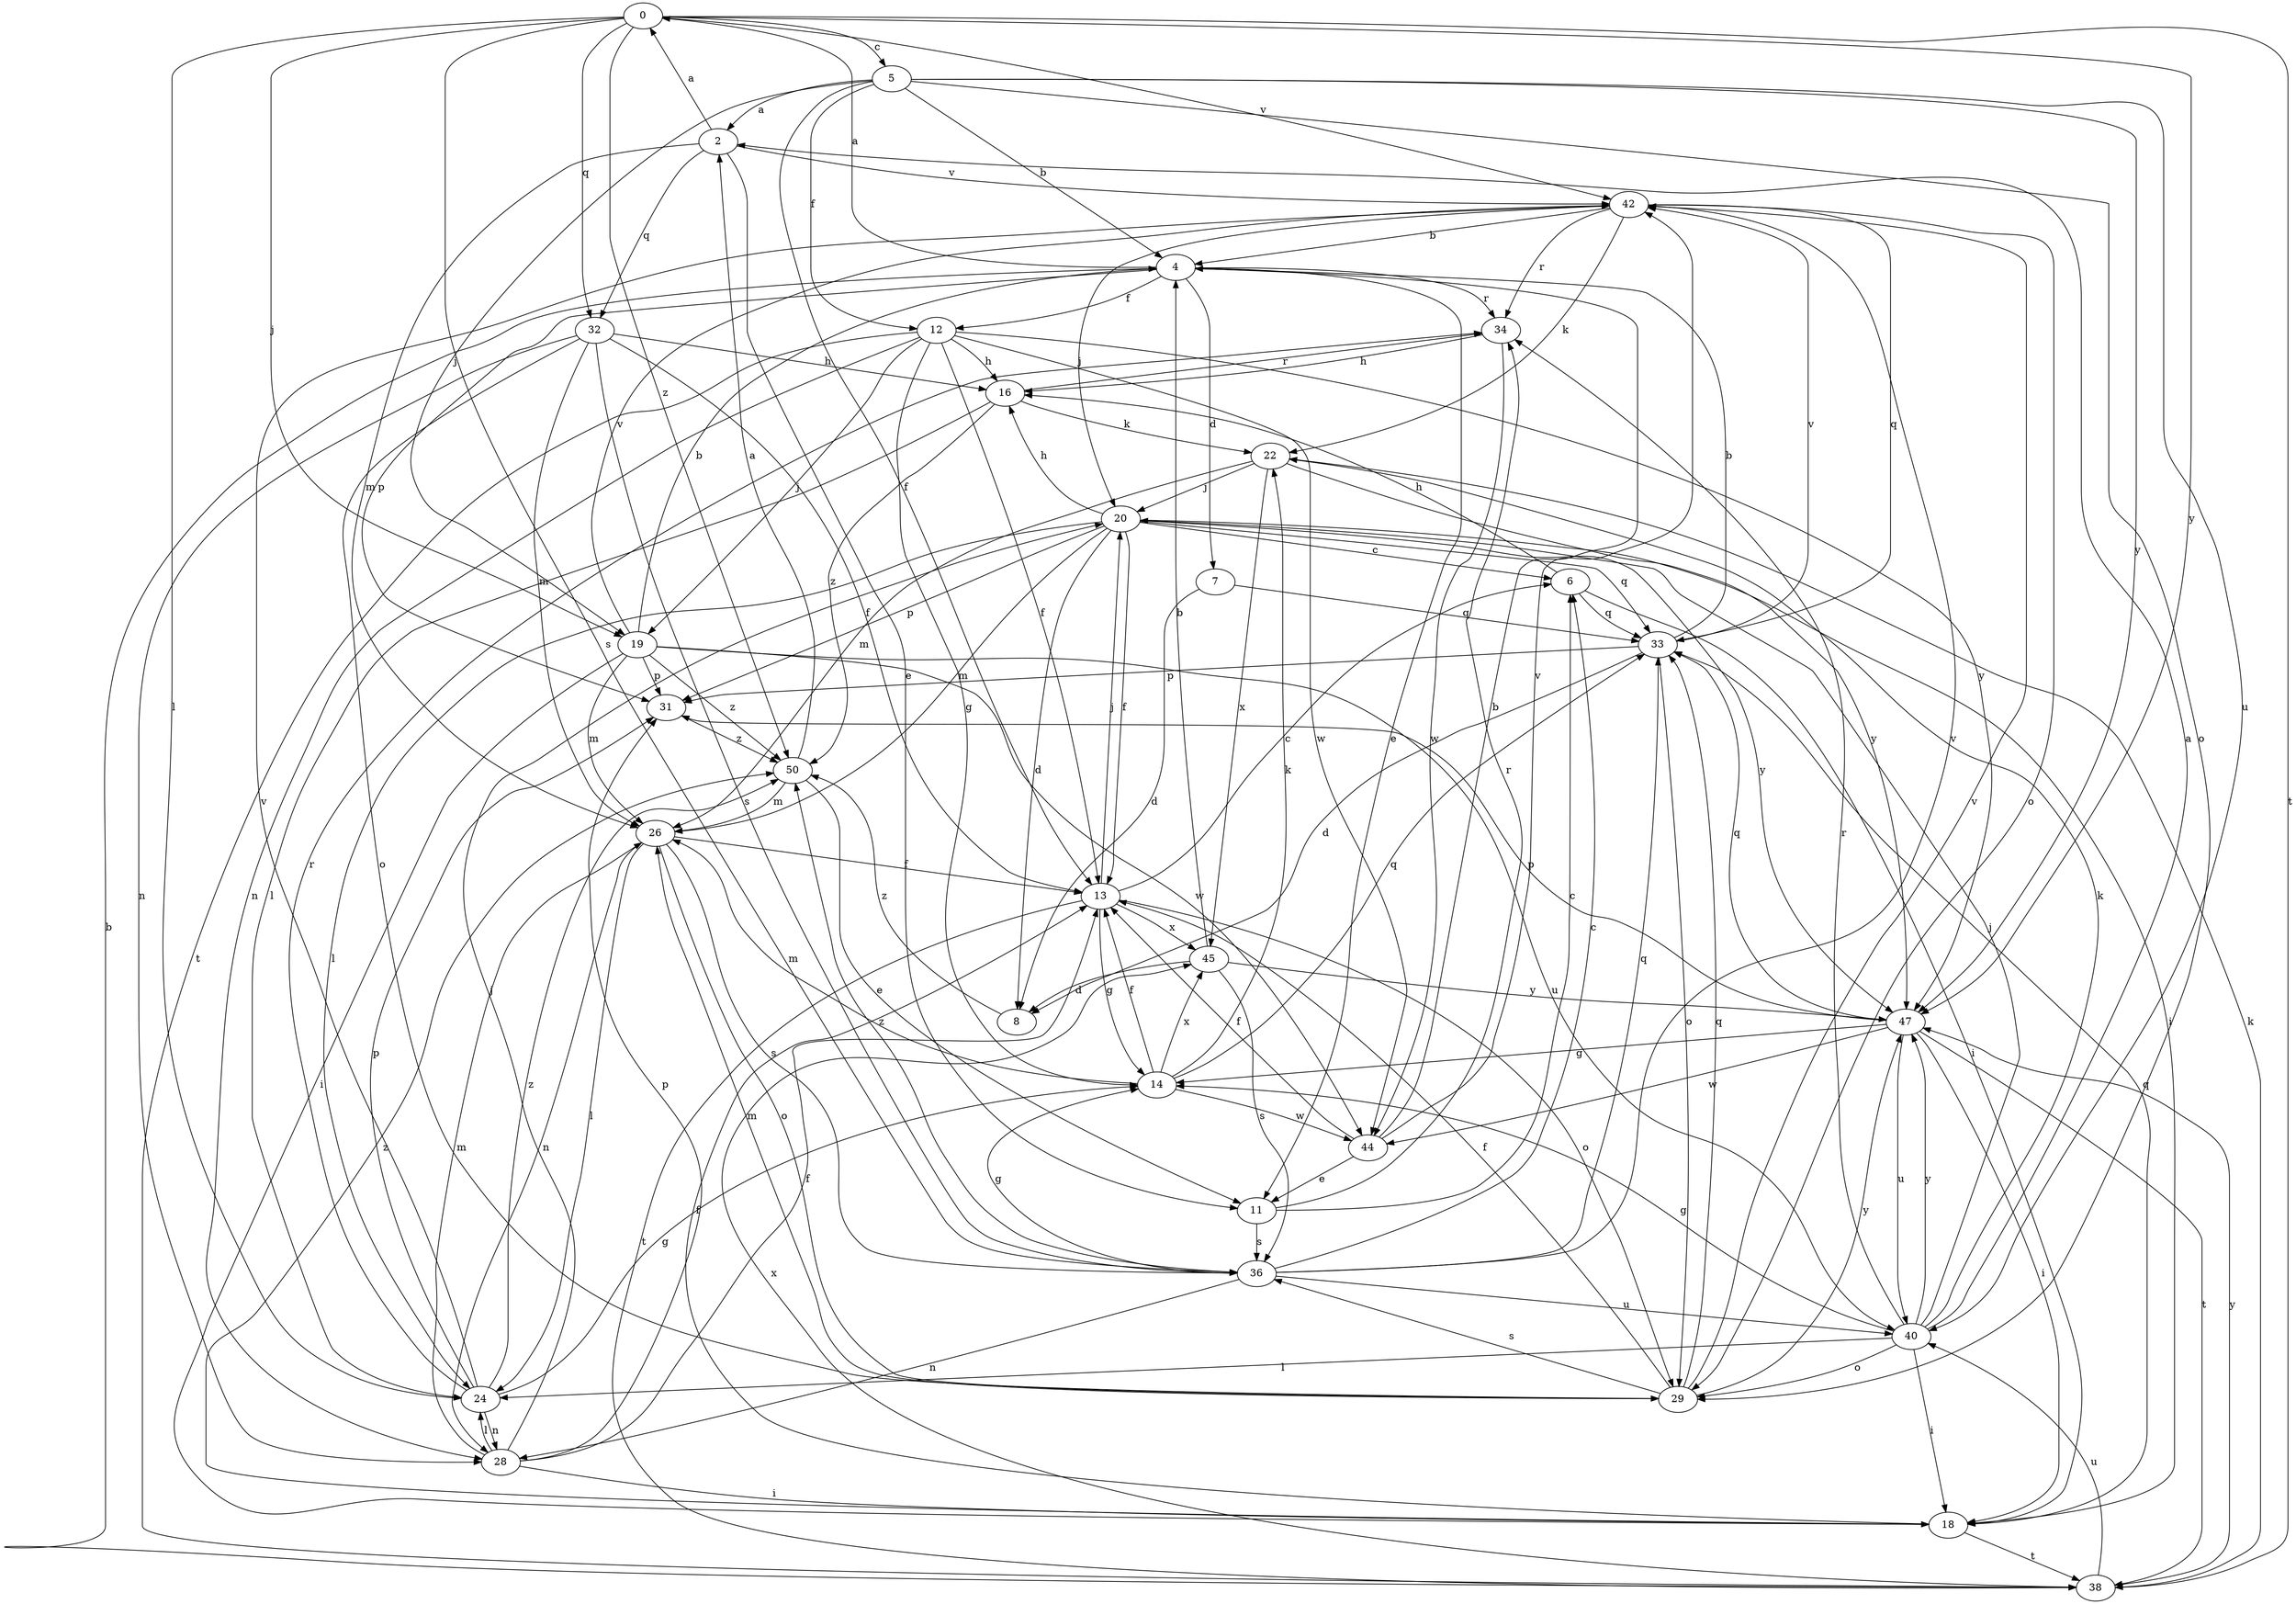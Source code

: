 strict digraph  {
0;
2;
4;
5;
6;
7;
8;
11;
12;
13;
14;
16;
18;
19;
20;
22;
24;
26;
28;
29;
31;
32;
33;
34;
36;
38;
40;
42;
44;
45;
47;
50;
0 -> 5  [label=c];
0 -> 19  [label=j];
0 -> 24  [label=l];
0 -> 32  [label=q];
0 -> 36  [label=s];
0 -> 38  [label=t];
0 -> 42  [label=v];
0 -> 47  [label=y];
0 -> 50  [label=z];
2 -> 0  [label=a];
2 -> 11  [label=e];
2 -> 26  [label=m];
2 -> 32  [label=q];
2 -> 42  [label=v];
4 -> 0  [label=a];
4 -> 7  [label=d];
4 -> 11  [label=e];
4 -> 12  [label=f];
4 -> 31  [label=p];
4 -> 34  [label=r];
5 -> 2  [label=a];
5 -> 4  [label=b];
5 -> 12  [label=f];
5 -> 13  [label=f];
5 -> 19  [label=j];
5 -> 29  [label=o];
5 -> 40  [label=u];
5 -> 47  [label=y];
6 -> 16  [label=h];
6 -> 18  [label=i];
6 -> 33  [label=q];
7 -> 8  [label=d];
7 -> 33  [label=q];
8 -> 50  [label=z];
11 -> 6  [label=c];
11 -> 34  [label=r];
11 -> 36  [label=s];
12 -> 13  [label=f];
12 -> 14  [label=g];
12 -> 16  [label=h];
12 -> 19  [label=j];
12 -> 28  [label=n];
12 -> 38  [label=t];
12 -> 44  [label=w];
12 -> 47  [label=y];
13 -> 6  [label=c];
13 -> 14  [label=g];
13 -> 20  [label=j];
13 -> 29  [label=o];
13 -> 38  [label=t];
13 -> 45  [label=x];
14 -> 13  [label=f];
14 -> 22  [label=k];
14 -> 26  [label=m];
14 -> 33  [label=q];
14 -> 44  [label=w];
14 -> 45  [label=x];
16 -> 22  [label=k];
16 -> 24  [label=l];
16 -> 34  [label=r];
16 -> 50  [label=z];
18 -> 13  [label=f];
18 -> 33  [label=q];
18 -> 38  [label=t];
18 -> 50  [label=z];
19 -> 4  [label=b];
19 -> 18  [label=i];
19 -> 26  [label=m];
19 -> 31  [label=p];
19 -> 40  [label=u];
19 -> 42  [label=v];
19 -> 44  [label=w];
19 -> 50  [label=z];
20 -> 6  [label=c];
20 -> 8  [label=d];
20 -> 13  [label=f];
20 -> 16  [label=h];
20 -> 18  [label=i];
20 -> 24  [label=l];
20 -> 26  [label=m];
20 -> 31  [label=p];
20 -> 33  [label=q];
20 -> 47  [label=y];
22 -> 20  [label=j];
22 -> 26  [label=m];
22 -> 45  [label=x];
22 -> 47  [label=y];
24 -> 14  [label=g];
24 -> 28  [label=n];
24 -> 31  [label=p];
24 -> 34  [label=r];
24 -> 42  [label=v];
24 -> 50  [label=z];
26 -> 13  [label=f];
26 -> 24  [label=l];
26 -> 28  [label=n];
26 -> 29  [label=o];
26 -> 36  [label=s];
28 -> 13  [label=f];
28 -> 18  [label=i];
28 -> 20  [label=j];
28 -> 24  [label=l];
28 -> 26  [label=m];
28 -> 31  [label=p];
29 -> 13  [label=f];
29 -> 26  [label=m];
29 -> 33  [label=q];
29 -> 36  [label=s];
29 -> 42  [label=v];
29 -> 47  [label=y];
31 -> 50  [label=z];
32 -> 13  [label=f];
32 -> 16  [label=h];
32 -> 26  [label=m];
32 -> 28  [label=n];
32 -> 29  [label=o];
32 -> 36  [label=s];
33 -> 4  [label=b];
33 -> 8  [label=d];
33 -> 29  [label=o];
33 -> 31  [label=p];
33 -> 42  [label=v];
34 -> 16  [label=h];
34 -> 44  [label=w];
36 -> 6  [label=c];
36 -> 14  [label=g];
36 -> 28  [label=n];
36 -> 33  [label=q];
36 -> 40  [label=u];
36 -> 42  [label=v];
36 -> 50  [label=z];
38 -> 4  [label=b];
38 -> 22  [label=k];
38 -> 40  [label=u];
38 -> 45  [label=x];
38 -> 47  [label=y];
40 -> 2  [label=a];
40 -> 14  [label=g];
40 -> 18  [label=i];
40 -> 20  [label=j];
40 -> 22  [label=k];
40 -> 24  [label=l];
40 -> 29  [label=o];
40 -> 34  [label=r];
40 -> 47  [label=y];
42 -> 4  [label=b];
42 -> 20  [label=j];
42 -> 22  [label=k];
42 -> 29  [label=o];
42 -> 33  [label=q];
42 -> 34  [label=r];
44 -> 4  [label=b];
44 -> 11  [label=e];
44 -> 13  [label=f];
44 -> 42  [label=v];
45 -> 4  [label=b];
45 -> 8  [label=d];
45 -> 36  [label=s];
45 -> 47  [label=y];
47 -> 14  [label=g];
47 -> 18  [label=i];
47 -> 31  [label=p];
47 -> 33  [label=q];
47 -> 38  [label=t];
47 -> 40  [label=u];
47 -> 44  [label=w];
50 -> 2  [label=a];
50 -> 11  [label=e];
50 -> 26  [label=m];
}
